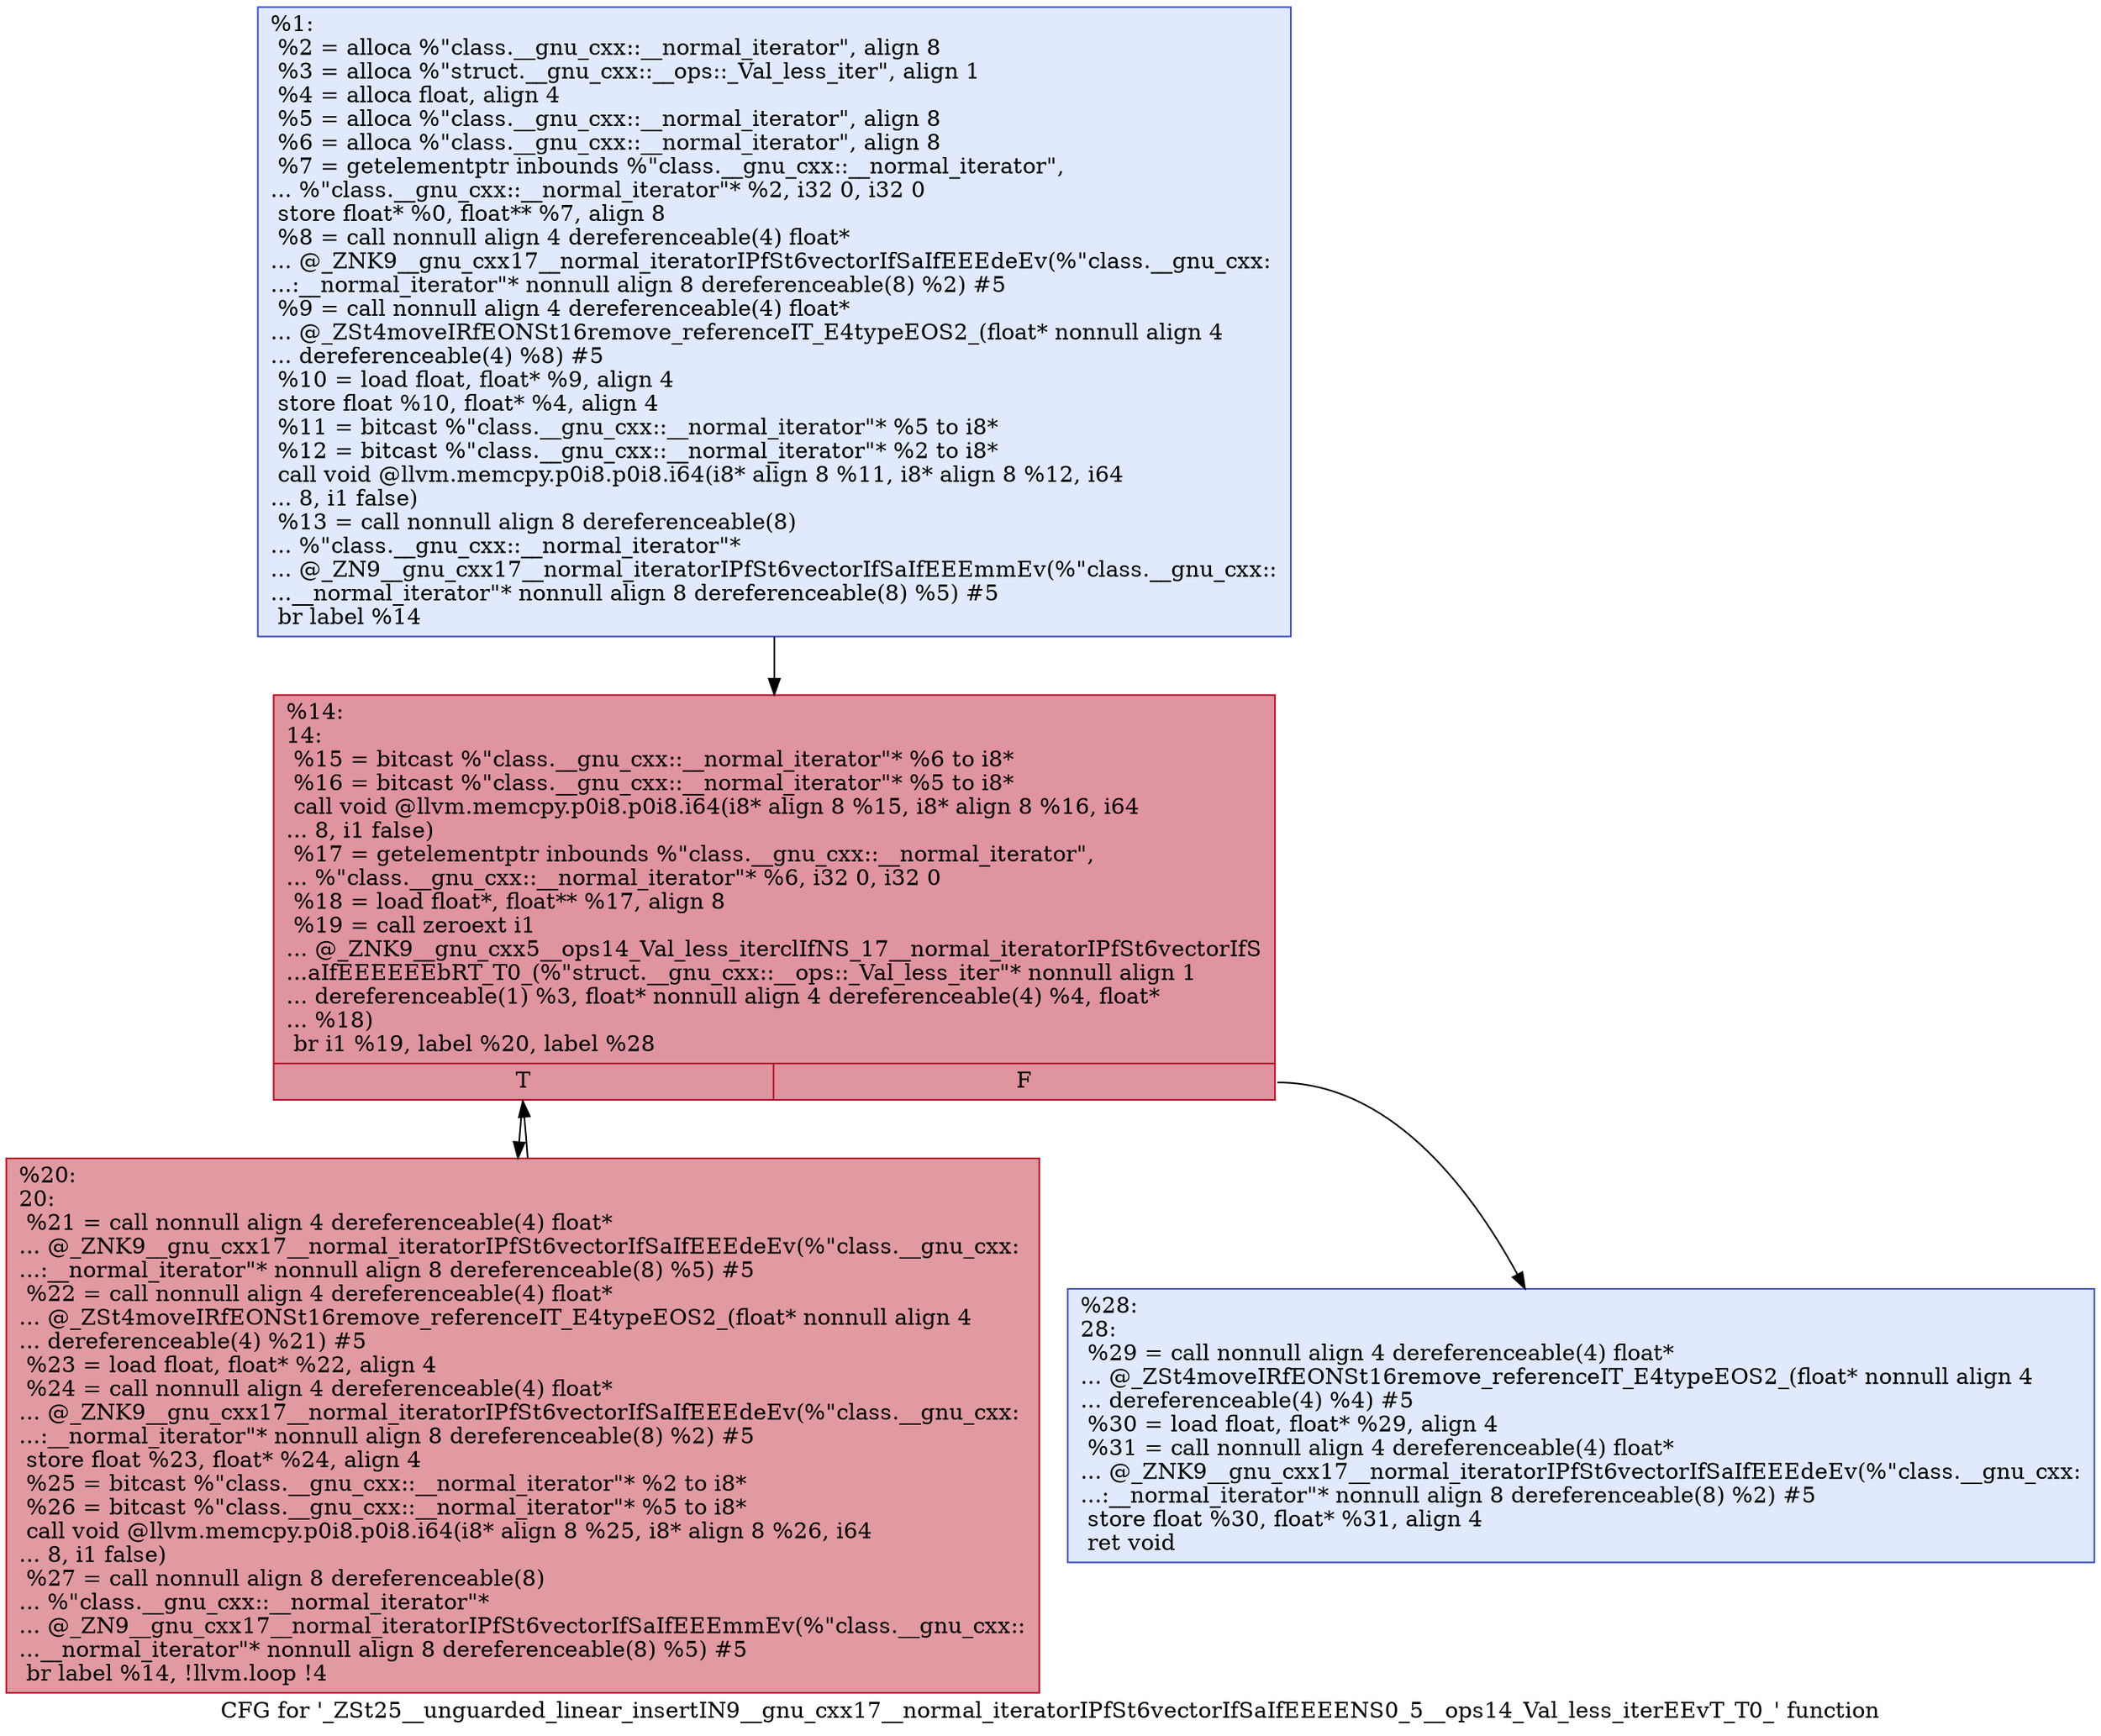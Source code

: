 digraph "CFG for '_ZSt25__unguarded_linear_insertIN9__gnu_cxx17__normal_iteratorIPfSt6vectorIfSaIfEEEENS0_5__ops14_Val_less_iterEEvT_T0_' function" {
	label="CFG for '_ZSt25__unguarded_linear_insertIN9__gnu_cxx17__normal_iteratorIPfSt6vectorIfSaIfEEEENS0_5__ops14_Val_less_iterEEvT_T0_' function";

	Node0x55c08127d180 [shape=record,color="#3d50c3ff", style=filled, fillcolor="#b9d0f970",label="{%1:\l  %2 = alloca %\"class.__gnu_cxx::__normal_iterator\", align 8\l  %3 = alloca %\"struct.__gnu_cxx::__ops::_Val_less_iter\", align 1\l  %4 = alloca float, align 4\l  %5 = alloca %\"class.__gnu_cxx::__normal_iterator\", align 8\l  %6 = alloca %\"class.__gnu_cxx::__normal_iterator\", align 8\l  %7 = getelementptr inbounds %\"class.__gnu_cxx::__normal_iterator\",\l... %\"class.__gnu_cxx::__normal_iterator\"* %2, i32 0, i32 0\l  store float* %0, float** %7, align 8\l  %8 = call nonnull align 4 dereferenceable(4) float*\l... @_ZNK9__gnu_cxx17__normal_iteratorIPfSt6vectorIfSaIfEEEdeEv(%\"class.__gnu_cxx:\l...:__normal_iterator\"* nonnull align 8 dereferenceable(8) %2) #5\l  %9 = call nonnull align 4 dereferenceable(4) float*\l... @_ZSt4moveIRfEONSt16remove_referenceIT_E4typeEOS2_(float* nonnull align 4\l... dereferenceable(4) %8) #5\l  %10 = load float, float* %9, align 4\l  store float %10, float* %4, align 4\l  %11 = bitcast %\"class.__gnu_cxx::__normal_iterator\"* %5 to i8*\l  %12 = bitcast %\"class.__gnu_cxx::__normal_iterator\"* %2 to i8*\l  call void @llvm.memcpy.p0i8.p0i8.i64(i8* align 8 %11, i8* align 8 %12, i64\l... 8, i1 false)\l  %13 = call nonnull align 8 dereferenceable(8)\l... %\"class.__gnu_cxx::__normal_iterator\"*\l... @_ZN9__gnu_cxx17__normal_iteratorIPfSt6vectorIfSaIfEEEmmEv(%\"class.__gnu_cxx::\l...__normal_iterator\"* nonnull align 8 dereferenceable(8) %5) #5\l  br label %14\l}"];
	Node0x55c08127d180 -> Node0x55c08127db10;
	Node0x55c08127db10 [shape=record,color="#b70d28ff", style=filled, fillcolor="#b70d2870",label="{%14:\l14:                                               \l  %15 = bitcast %\"class.__gnu_cxx::__normal_iterator\"* %6 to i8*\l  %16 = bitcast %\"class.__gnu_cxx::__normal_iterator\"* %5 to i8*\l  call void @llvm.memcpy.p0i8.p0i8.i64(i8* align 8 %15, i8* align 8 %16, i64\l... 8, i1 false)\l  %17 = getelementptr inbounds %\"class.__gnu_cxx::__normal_iterator\",\l... %\"class.__gnu_cxx::__normal_iterator\"* %6, i32 0, i32 0\l  %18 = load float*, float** %17, align 8\l  %19 = call zeroext i1\l... @_ZNK9__gnu_cxx5__ops14_Val_less_iterclIfNS_17__normal_iteratorIPfSt6vectorIfS\l...aIfEEEEEEbRT_T0_(%\"struct.__gnu_cxx::__ops::_Val_less_iter\"* nonnull align 1\l... dereferenceable(1) %3, float* nonnull align 4 dereferenceable(4) %4, float*\l... %18)\l  br i1 %19, label %20, label %28\l|{<s0>T|<s1>F}}"];
	Node0x55c08127db10:s0 -> Node0x55c08127e250;
	Node0x55c08127db10:s1 -> Node0x55c08127e2a0;
	Node0x55c08127e250 [shape=record,color="#b70d28ff", style=filled, fillcolor="#bb1b2c70",label="{%20:\l20:                                               \l  %21 = call nonnull align 4 dereferenceable(4) float*\l... @_ZNK9__gnu_cxx17__normal_iteratorIPfSt6vectorIfSaIfEEEdeEv(%\"class.__gnu_cxx:\l...:__normal_iterator\"* nonnull align 8 dereferenceable(8) %5) #5\l  %22 = call nonnull align 4 dereferenceable(4) float*\l... @_ZSt4moveIRfEONSt16remove_referenceIT_E4typeEOS2_(float* nonnull align 4\l... dereferenceable(4) %21) #5\l  %23 = load float, float* %22, align 4\l  %24 = call nonnull align 4 dereferenceable(4) float*\l... @_ZNK9__gnu_cxx17__normal_iteratorIPfSt6vectorIfSaIfEEEdeEv(%\"class.__gnu_cxx:\l...:__normal_iterator\"* nonnull align 8 dereferenceable(8) %2) #5\l  store float %23, float* %24, align 4\l  %25 = bitcast %\"class.__gnu_cxx::__normal_iterator\"* %2 to i8*\l  %26 = bitcast %\"class.__gnu_cxx::__normal_iterator\"* %5 to i8*\l  call void @llvm.memcpy.p0i8.p0i8.i64(i8* align 8 %25, i8* align 8 %26, i64\l... 8, i1 false)\l  %27 = call nonnull align 8 dereferenceable(8)\l... %\"class.__gnu_cxx::__normal_iterator\"*\l... @_ZN9__gnu_cxx17__normal_iteratorIPfSt6vectorIfSaIfEEEmmEv(%\"class.__gnu_cxx::\l...__normal_iterator\"* nonnull align 8 dereferenceable(8) %5) #5\l  br label %14, !llvm.loop !4\l}"];
	Node0x55c08127e250 -> Node0x55c08127db10;
	Node0x55c08127e2a0 [shape=record,color="#3d50c3ff", style=filled, fillcolor="#b9d0f970",label="{%28:\l28:                                               \l  %29 = call nonnull align 4 dereferenceable(4) float*\l... @_ZSt4moveIRfEONSt16remove_referenceIT_E4typeEOS2_(float* nonnull align 4\l... dereferenceable(4) %4) #5\l  %30 = load float, float* %29, align 4\l  %31 = call nonnull align 4 dereferenceable(4) float*\l... @_ZNK9__gnu_cxx17__normal_iteratorIPfSt6vectorIfSaIfEEEdeEv(%\"class.__gnu_cxx:\l...:__normal_iterator\"* nonnull align 8 dereferenceable(8) %2) #5\l  store float %30, float* %31, align 4\l  ret void\l}"];
}
